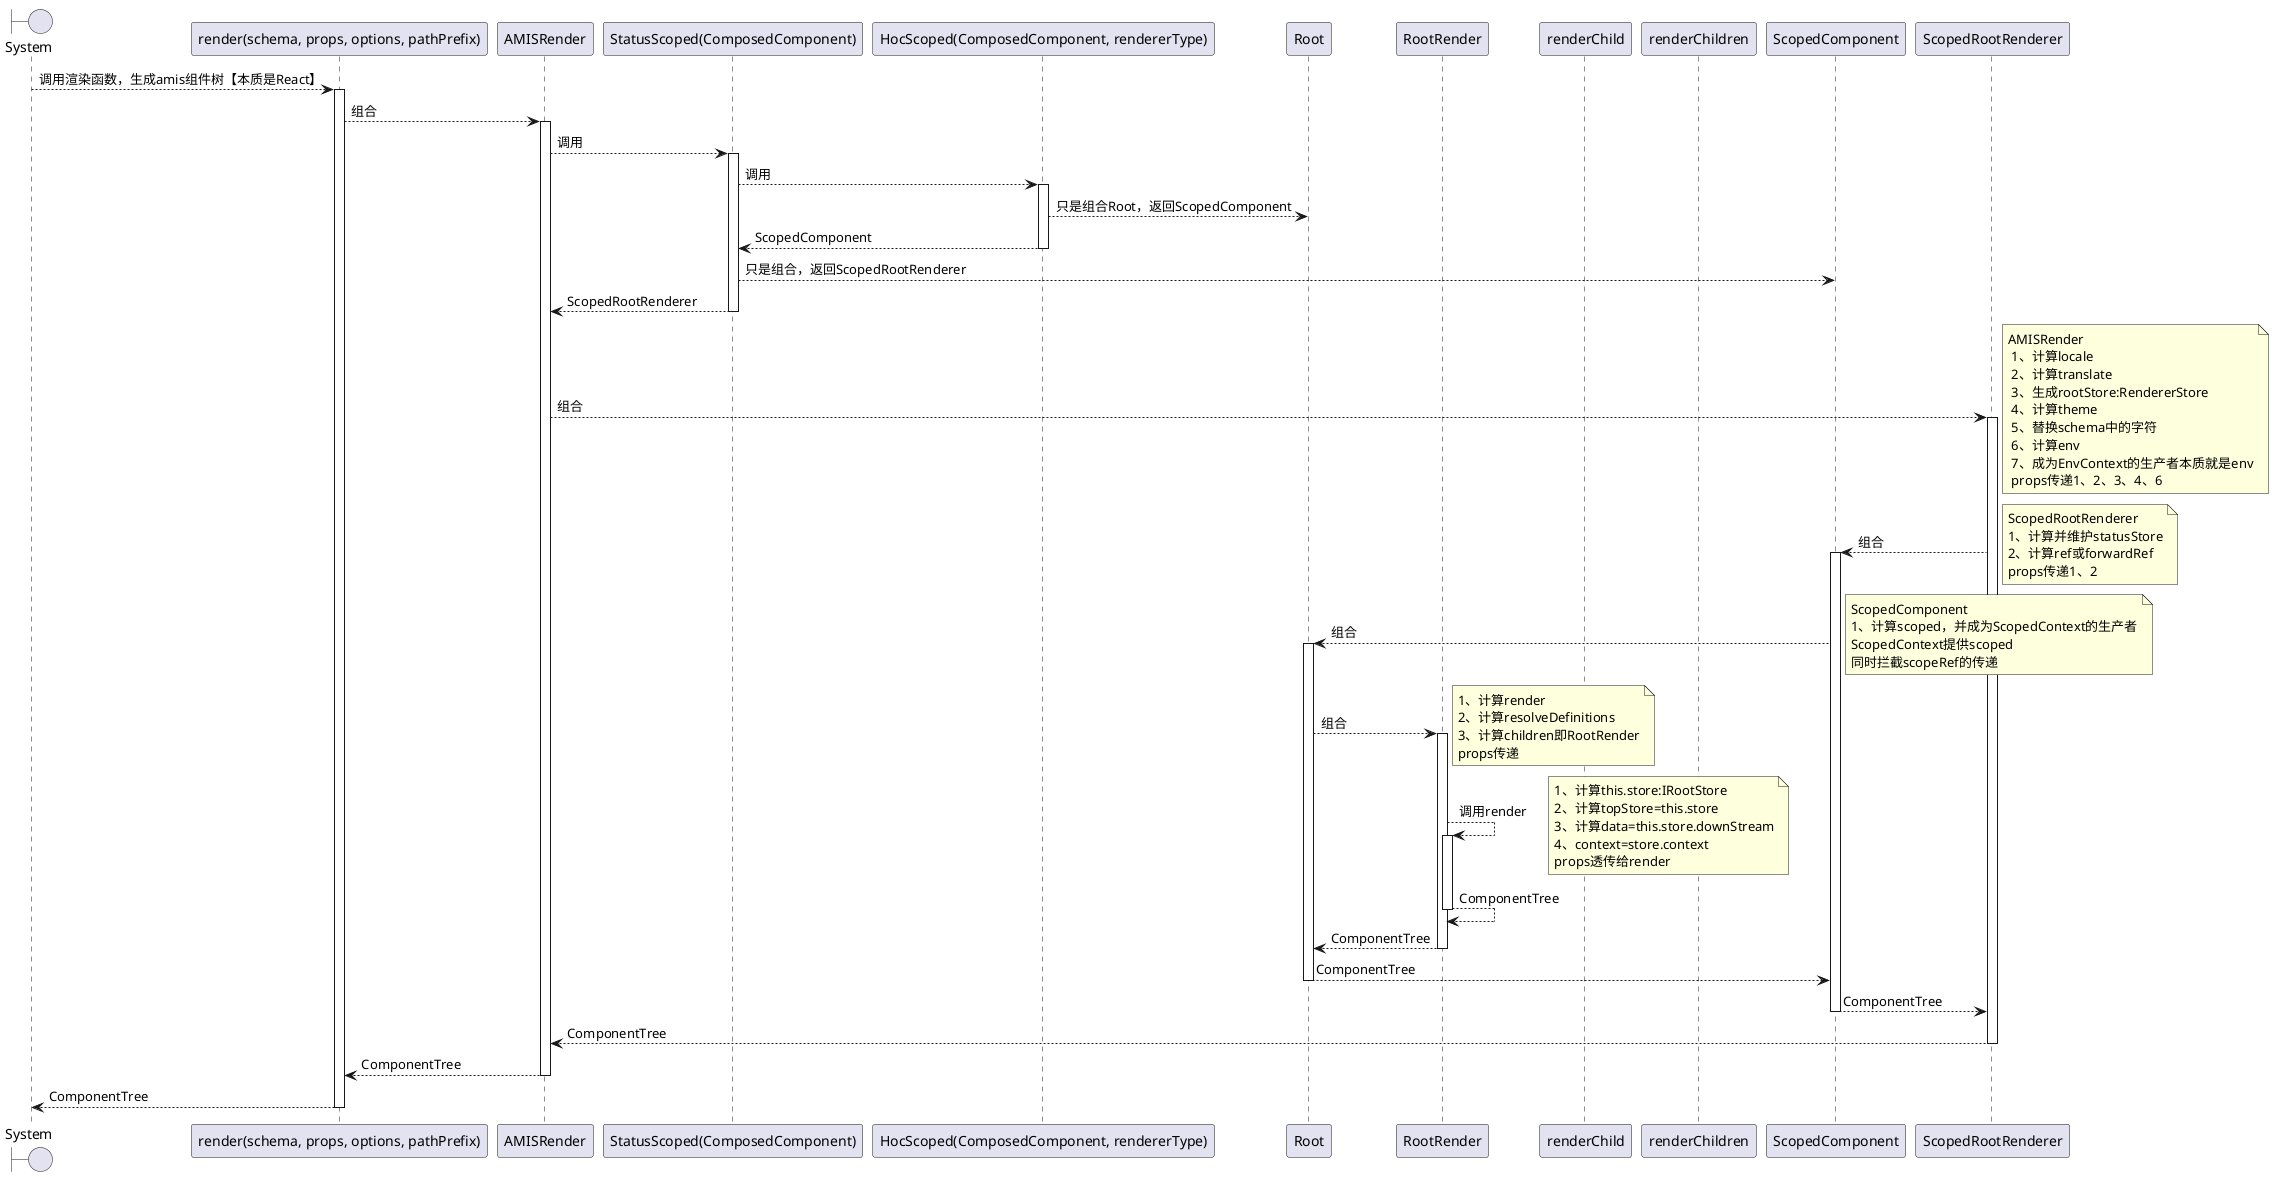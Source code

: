 @startuml amis渲染流程
boundary System
' participant "Renderer(config)" as Renderer
' participant "closureA(config)" as closureA
' participant "registerRenderer(component)" as registerRender
' System --> Renderer ++ : 调用amis入口函数生成amis组件树
' Renderer --> registerRender ++ : 调用闭包注册渲染器，并返回渲染器
participant "render(schema, props, options, pathPrefix)" as render
participant AMISRender
participant "StatusScoped(ComposedComponent)" as StatusScoped
participant "HocScoped(ComposedComponent, rendererType)" as Scoped
participant Root
participant RootRender
participant renderChild
participant renderChildren

System --> render ++ : 调用渲染函数，生成amis组件树【本质是React】
render --> AMISRender ++ :组合
AMISRender --> StatusScoped ++: 调用
    StatusScoped --> Scoped ++ : 调用
        Scoped --> Root: 只是组合Root，返回ScopedComponent
        return ScopedComponent
    StatusScoped --> ScopedComponent: 只是组合，返回ScopedRootRenderer
    return ScopedRootRenderer
AMISRender --> ScopedRootRenderer ++: 组合
note right
AMISRender
 1、计算locale
 2、计算translate
 3、生成rootStore:RendererStore
 4、计算theme
 5、替换schema中的字符
 6、计算env
 7、成为EnvContext的生产者本质就是env
 props传递1、2、3、4、6
end note
ScopedRootRenderer --> ScopedComponent ++: 组合
note right
ScopedRootRenderer
1、计算并维护statusStore
2、计算ref或forwardRef
props传递1、2
end note
ScopedComponent --> Root ++ : 组合
note right
ScopedComponent
1、计算scoped，并成为ScopedContext的生产者
ScopedContext提供scoped
同时拦截scopeRef的传递
end note
Root --> RootRender ++ : 组合
note right
1、计算render
2、计算resolveDefinitions
3、计算children即RootRender
props传递
end note
RootRender --> RootRender ++: 调用render
note right
1、计算this.store:IRootStore
2、计算topStore=this.store
3、计算data=this.store.downStream
4、context=store.context
props透传给render
end note
return ComponentTree

return ComponentTree
return ComponentTree
return ComponentTree
return ComponentTree
return ComponentTree
return ComponentTree
@enduml